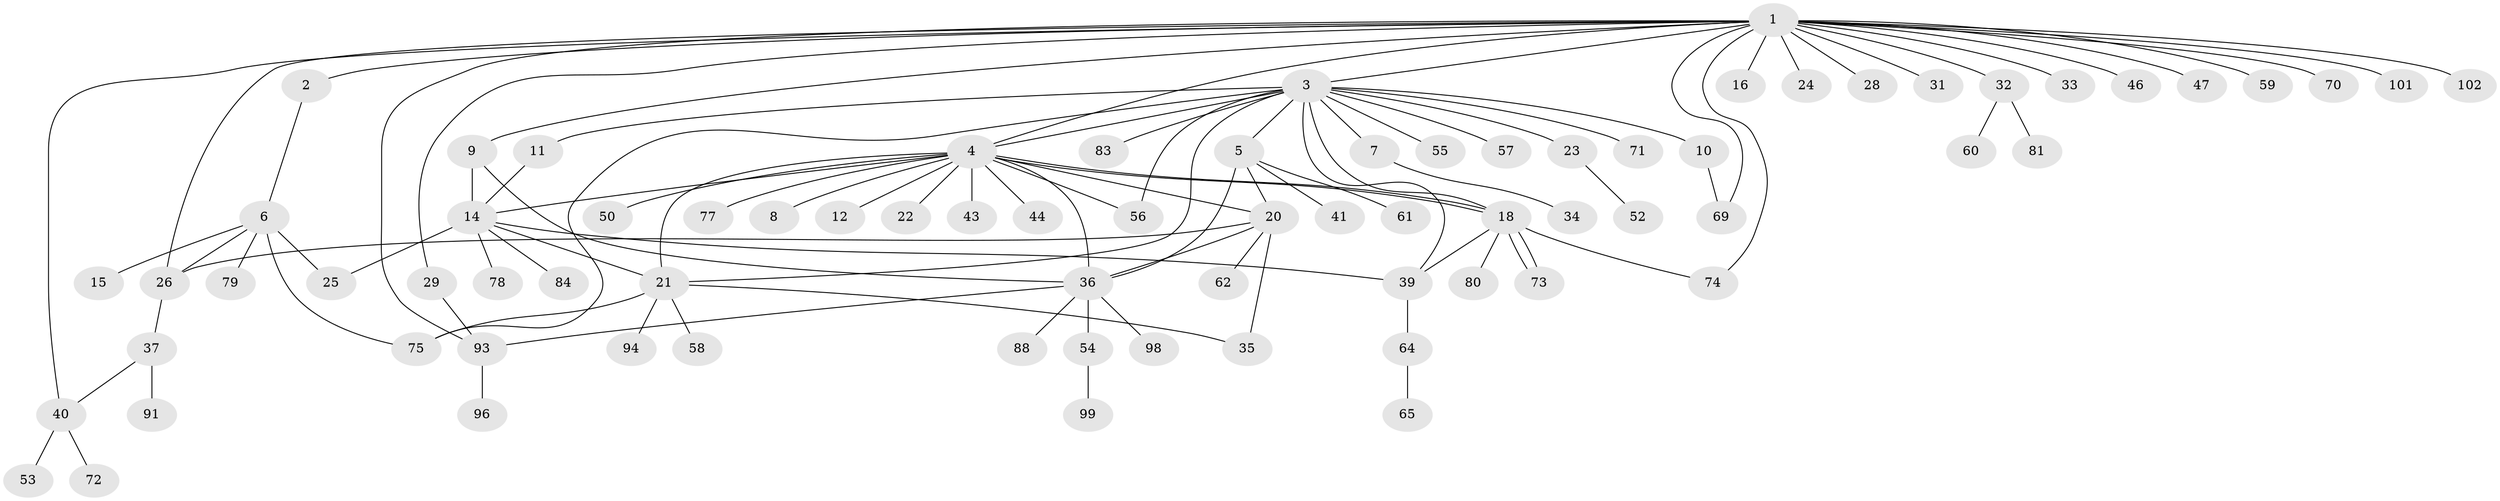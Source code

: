 // original degree distribution, {23: 0.00980392156862745, 3: 0.10784313725490197, 16: 0.00980392156862745, 17: 0.00980392156862745, 5: 0.0392156862745098, 6: 0.029411764705882353, 2: 0.20588235294117646, 1: 0.5294117647058824, 7: 0.0196078431372549, 9: 0.00980392156862745, 4: 0.029411764705882353}
// Generated by graph-tools (version 1.1) at 2025/41/03/06/25 10:41:51]
// undirected, 76 vertices, 101 edges
graph export_dot {
graph [start="1"]
  node [color=gray90,style=filled];
  1 [super="+90"];
  2 [super="+13"];
  3 [super="+76"];
  4 [super="+63"];
  5 [super="+38"];
  6 [super="+30"];
  7;
  8;
  9 [super="+19"];
  10 [super="+68"];
  11 [super="+27"];
  12;
  14 [super="+17"];
  15;
  16;
  18 [super="+45"];
  20 [super="+42"];
  21 [super="+51"];
  22 [super="+82"];
  23;
  24;
  25;
  26 [super="+66"];
  28;
  29 [super="+100"];
  31;
  32;
  33;
  34;
  35 [super="+89"];
  36 [super="+92"];
  37 [super="+49"];
  39 [super="+87"];
  40 [super="+48"];
  41;
  43;
  44 [super="+85"];
  46;
  47 [super="+97"];
  50;
  52;
  53;
  54;
  55;
  56;
  57;
  58;
  59;
  60;
  61;
  62;
  64 [super="+67"];
  65;
  69;
  70;
  71;
  72;
  73;
  74;
  75 [super="+86"];
  77;
  78;
  79;
  80;
  81;
  83;
  84;
  88;
  91;
  93 [super="+95"];
  94;
  96;
  98;
  99;
  101;
  102;
  1 -- 2;
  1 -- 3;
  1 -- 9;
  1 -- 16;
  1 -- 24;
  1 -- 26;
  1 -- 28;
  1 -- 29;
  1 -- 31;
  1 -- 32;
  1 -- 33;
  1 -- 40;
  1 -- 46;
  1 -- 47;
  1 -- 59;
  1 -- 69;
  1 -- 70;
  1 -- 74;
  1 -- 93;
  1 -- 101;
  1 -- 102;
  1 -- 4;
  2 -- 6;
  3 -- 4;
  3 -- 5;
  3 -- 7;
  3 -- 10;
  3 -- 11;
  3 -- 18;
  3 -- 21;
  3 -- 23;
  3 -- 55;
  3 -- 56;
  3 -- 57;
  3 -- 71;
  3 -- 83;
  3 -- 39;
  3 -- 75;
  4 -- 8;
  4 -- 12;
  4 -- 18;
  4 -- 18;
  4 -- 20;
  4 -- 22 [weight=2];
  4 -- 43;
  4 -- 44;
  4 -- 50;
  4 -- 56;
  4 -- 77;
  4 -- 14;
  4 -- 21;
  4 -- 36;
  5 -- 20;
  5 -- 36;
  5 -- 41;
  5 -- 61;
  6 -- 15;
  6 -- 25;
  6 -- 79;
  6 -- 26;
  6 -- 75;
  7 -- 34;
  9 -- 14;
  9 -- 36;
  10 -- 69;
  11 -- 14;
  14 -- 25;
  14 -- 39;
  14 -- 78;
  14 -- 84;
  14 -- 21;
  18 -- 39;
  18 -- 73;
  18 -- 73;
  18 -- 74;
  18 -- 80;
  20 -- 26;
  20 -- 62;
  20 -- 36;
  20 -- 35;
  21 -- 35;
  21 -- 58;
  21 -- 75;
  21 -- 94;
  23 -- 52;
  26 -- 37;
  29 -- 93;
  32 -- 60;
  32 -- 81;
  36 -- 54;
  36 -- 88;
  36 -- 98;
  36 -- 93;
  37 -- 40;
  37 -- 91;
  39 -- 64;
  40 -- 53;
  40 -- 72;
  54 -- 99;
  64 -- 65;
  93 -- 96;
}
